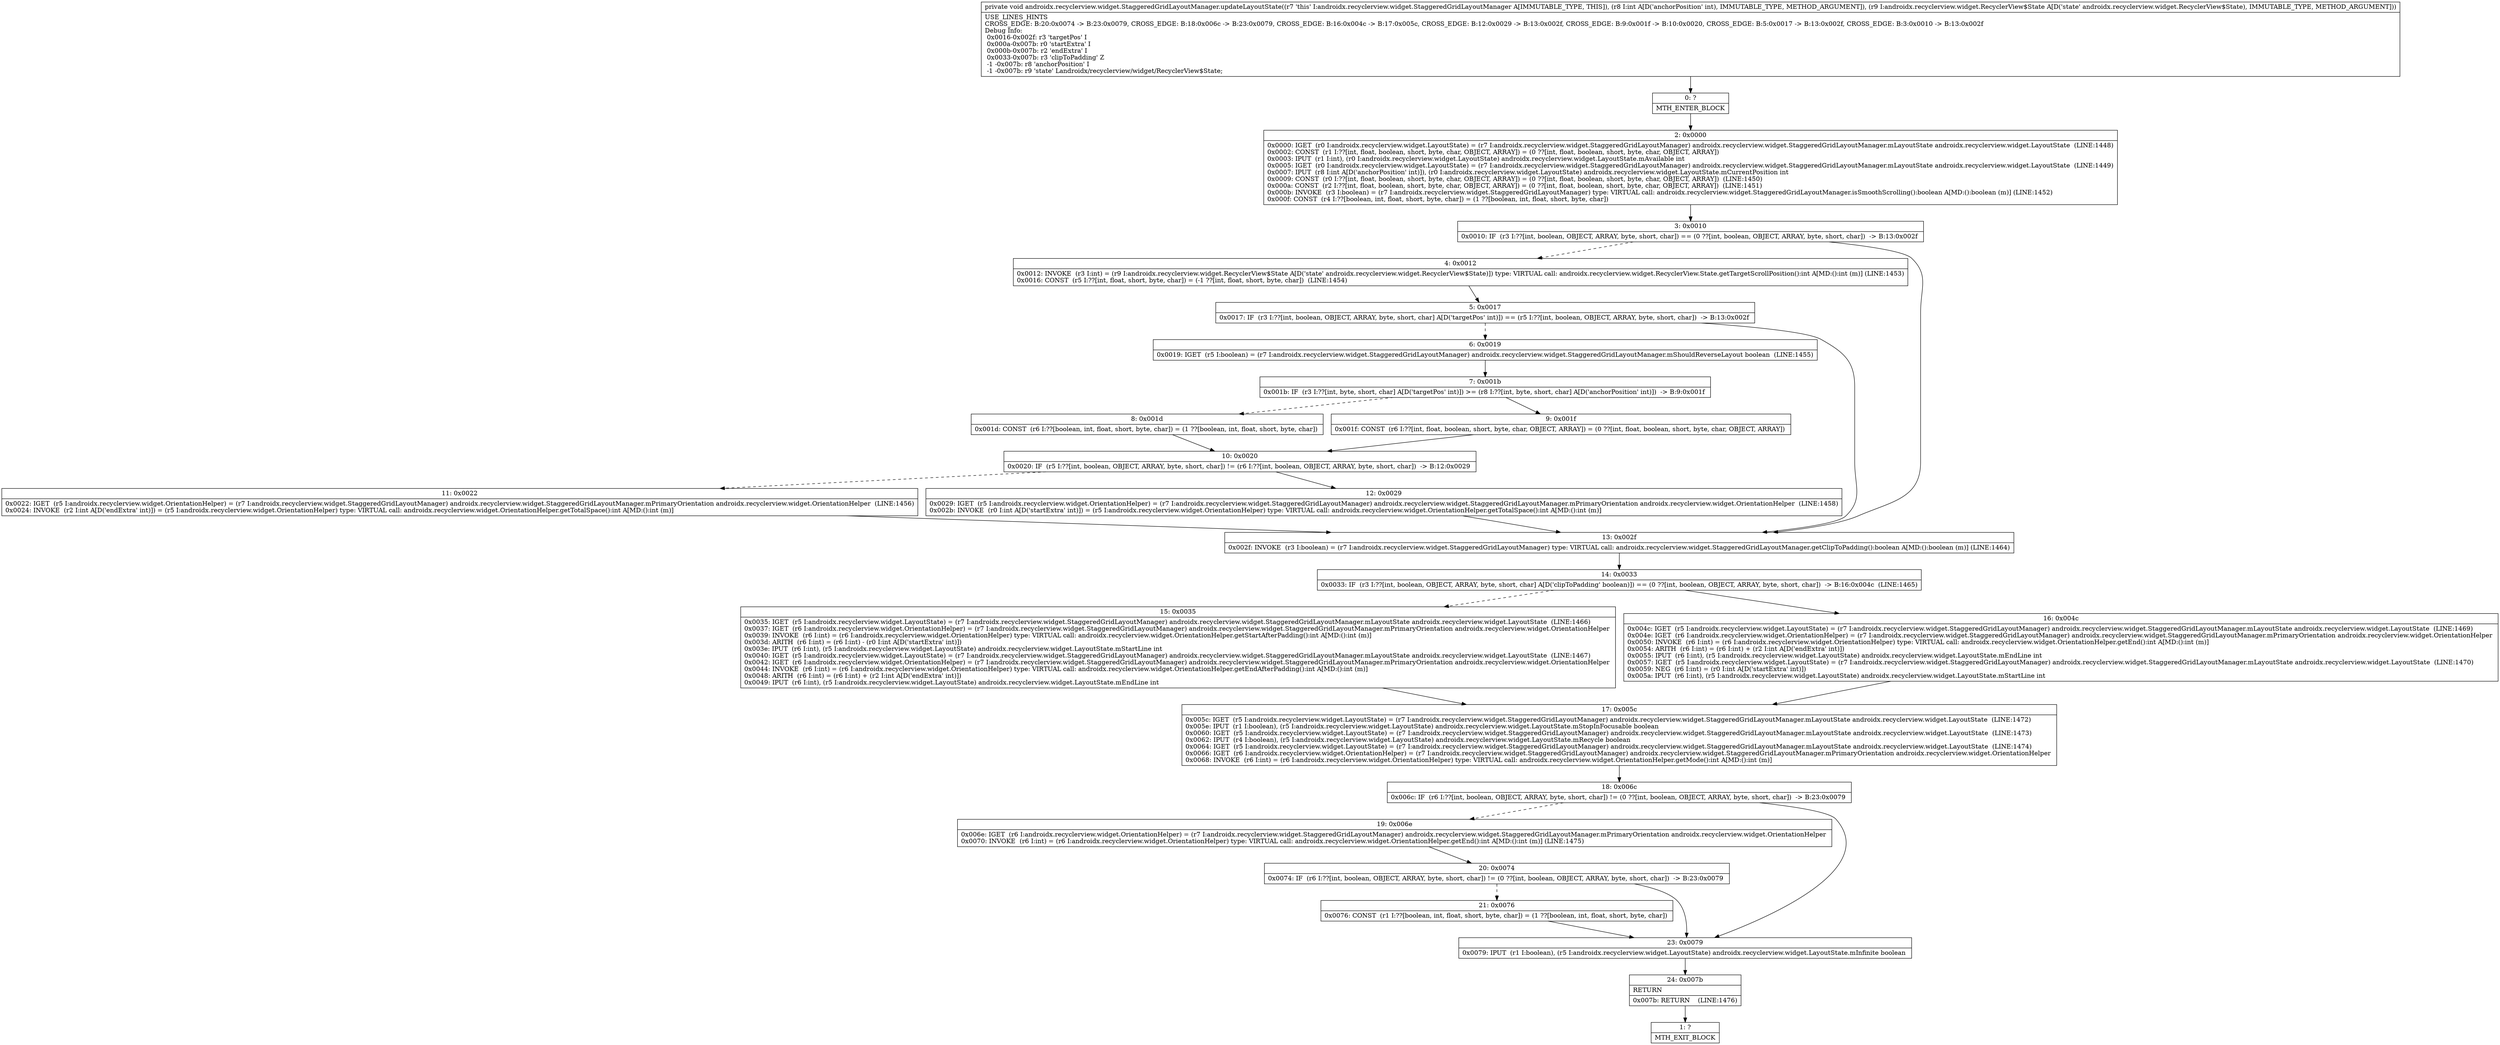 digraph "CFG forandroidx.recyclerview.widget.StaggeredGridLayoutManager.updateLayoutState(ILandroidx\/recyclerview\/widget\/RecyclerView$State;)V" {
Node_0 [shape=record,label="{0\:\ ?|MTH_ENTER_BLOCK\l}"];
Node_2 [shape=record,label="{2\:\ 0x0000|0x0000: IGET  (r0 I:androidx.recyclerview.widget.LayoutState) = (r7 I:androidx.recyclerview.widget.StaggeredGridLayoutManager) androidx.recyclerview.widget.StaggeredGridLayoutManager.mLayoutState androidx.recyclerview.widget.LayoutState  (LINE:1448)\l0x0002: CONST  (r1 I:??[int, float, boolean, short, byte, char, OBJECT, ARRAY]) = (0 ??[int, float, boolean, short, byte, char, OBJECT, ARRAY]) \l0x0003: IPUT  (r1 I:int), (r0 I:androidx.recyclerview.widget.LayoutState) androidx.recyclerview.widget.LayoutState.mAvailable int \l0x0005: IGET  (r0 I:androidx.recyclerview.widget.LayoutState) = (r7 I:androidx.recyclerview.widget.StaggeredGridLayoutManager) androidx.recyclerview.widget.StaggeredGridLayoutManager.mLayoutState androidx.recyclerview.widget.LayoutState  (LINE:1449)\l0x0007: IPUT  (r8 I:int A[D('anchorPosition' int)]), (r0 I:androidx.recyclerview.widget.LayoutState) androidx.recyclerview.widget.LayoutState.mCurrentPosition int \l0x0009: CONST  (r0 I:??[int, float, boolean, short, byte, char, OBJECT, ARRAY]) = (0 ??[int, float, boolean, short, byte, char, OBJECT, ARRAY])  (LINE:1450)\l0x000a: CONST  (r2 I:??[int, float, boolean, short, byte, char, OBJECT, ARRAY]) = (0 ??[int, float, boolean, short, byte, char, OBJECT, ARRAY])  (LINE:1451)\l0x000b: INVOKE  (r3 I:boolean) = (r7 I:androidx.recyclerview.widget.StaggeredGridLayoutManager) type: VIRTUAL call: androidx.recyclerview.widget.StaggeredGridLayoutManager.isSmoothScrolling():boolean A[MD:():boolean (m)] (LINE:1452)\l0x000f: CONST  (r4 I:??[boolean, int, float, short, byte, char]) = (1 ??[boolean, int, float, short, byte, char]) \l}"];
Node_3 [shape=record,label="{3\:\ 0x0010|0x0010: IF  (r3 I:??[int, boolean, OBJECT, ARRAY, byte, short, char]) == (0 ??[int, boolean, OBJECT, ARRAY, byte, short, char])  \-\> B:13:0x002f \l}"];
Node_4 [shape=record,label="{4\:\ 0x0012|0x0012: INVOKE  (r3 I:int) = (r9 I:androidx.recyclerview.widget.RecyclerView$State A[D('state' androidx.recyclerview.widget.RecyclerView$State)]) type: VIRTUAL call: androidx.recyclerview.widget.RecyclerView.State.getTargetScrollPosition():int A[MD:():int (m)] (LINE:1453)\l0x0016: CONST  (r5 I:??[int, float, short, byte, char]) = (\-1 ??[int, float, short, byte, char])  (LINE:1454)\l}"];
Node_5 [shape=record,label="{5\:\ 0x0017|0x0017: IF  (r3 I:??[int, boolean, OBJECT, ARRAY, byte, short, char] A[D('targetPos' int)]) == (r5 I:??[int, boolean, OBJECT, ARRAY, byte, short, char])  \-\> B:13:0x002f \l}"];
Node_6 [shape=record,label="{6\:\ 0x0019|0x0019: IGET  (r5 I:boolean) = (r7 I:androidx.recyclerview.widget.StaggeredGridLayoutManager) androidx.recyclerview.widget.StaggeredGridLayoutManager.mShouldReverseLayout boolean  (LINE:1455)\l}"];
Node_7 [shape=record,label="{7\:\ 0x001b|0x001b: IF  (r3 I:??[int, byte, short, char] A[D('targetPos' int)]) \>= (r8 I:??[int, byte, short, char] A[D('anchorPosition' int)])  \-\> B:9:0x001f \l}"];
Node_8 [shape=record,label="{8\:\ 0x001d|0x001d: CONST  (r6 I:??[boolean, int, float, short, byte, char]) = (1 ??[boolean, int, float, short, byte, char]) \l}"];
Node_10 [shape=record,label="{10\:\ 0x0020|0x0020: IF  (r5 I:??[int, boolean, OBJECT, ARRAY, byte, short, char]) != (r6 I:??[int, boolean, OBJECT, ARRAY, byte, short, char])  \-\> B:12:0x0029 \l}"];
Node_11 [shape=record,label="{11\:\ 0x0022|0x0022: IGET  (r5 I:androidx.recyclerview.widget.OrientationHelper) = (r7 I:androidx.recyclerview.widget.StaggeredGridLayoutManager) androidx.recyclerview.widget.StaggeredGridLayoutManager.mPrimaryOrientation androidx.recyclerview.widget.OrientationHelper  (LINE:1456)\l0x0024: INVOKE  (r2 I:int A[D('endExtra' int)]) = (r5 I:androidx.recyclerview.widget.OrientationHelper) type: VIRTUAL call: androidx.recyclerview.widget.OrientationHelper.getTotalSpace():int A[MD:():int (m)]\l}"];
Node_12 [shape=record,label="{12\:\ 0x0029|0x0029: IGET  (r5 I:androidx.recyclerview.widget.OrientationHelper) = (r7 I:androidx.recyclerview.widget.StaggeredGridLayoutManager) androidx.recyclerview.widget.StaggeredGridLayoutManager.mPrimaryOrientation androidx.recyclerview.widget.OrientationHelper  (LINE:1458)\l0x002b: INVOKE  (r0 I:int A[D('startExtra' int)]) = (r5 I:androidx.recyclerview.widget.OrientationHelper) type: VIRTUAL call: androidx.recyclerview.widget.OrientationHelper.getTotalSpace():int A[MD:():int (m)]\l}"];
Node_9 [shape=record,label="{9\:\ 0x001f|0x001f: CONST  (r6 I:??[int, float, boolean, short, byte, char, OBJECT, ARRAY]) = (0 ??[int, float, boolean, short, byte, char, OBJECT, ARRAY]) \l}"];
Node_13 [shape=record,label="{13\:\ 0x002f|0x002f: INVOKE  (r3 I:boolean) = (r7 I:androidx.recyclerview.widget.StaggeredGridLayoutManager) type: VIRTUAL call: androidx.recyclerview.widget.StaggeredGridLayoutManager.getClipToPadding():boolean A[MD:():boolean (m)] (LINE:1464)\l}"];
Node_14 [shape=record,label="{14\:\ 0x0033|0x0033: IF  (r3 I:??[int, boolean, OBJECT, ARRAY, byte, short, char] A[D('clipToPadding' boolean)]) == (0 ??[int, boolean, OBJECT, ARRAY, byte, short, char])  \-\> B:16:0x004c  (LINE:1465)\l}"];
Node_15 [shape=record,label="{15\:\ 0x0035|0x0035: IGET  (r5 I:androidx.recyclerview.widget.LayoutState) = (r7 I:androidx.recyclerview.widget.StaggeredGridLayoutManager) androidx.recyclerview.widget.StaggeredGridLayoutManager.mLayoutState androidx.recyclerview.widget.LayoutState  (LINE:1466)\l0x0037: IGET  (r6 I:androidx.recyclerview.widget.OrientationHelper) = (r7 I:androidx.recyclerview.widget.StaggeredGridLayoutManager) androidx.recyclerview.widget.StaggeredGridLayoutManager.mPrimaryOrientation androidx.recyclerview.widget.OrientationHelper \l0x0039: INVOKE  (r6 I:int) = (r6 I:androidx.recyclerview.widget.OrientationHelper) type: VIRTUAL call: androidx.recyclerview.widget.OrientationHelper.getStartAfterPadding():int A[MD:():int (m)]\l0x003d: ARITH  (r6 I:int) = (r6 I:int) \- (r0 I:int A[D('startExtra' int)]) \l0x003e: IPUT  (r6 I:int), (r5 I:androidx.recyclerview.widget.LayoutState) androidx.recyclerview.widget.LayoutState.mStartLine int \l0x0040: IGET  (r5 I:androidx.recyclerview.widget.LayoutState) = (r7 I:androidx.recyclerview.widget.StaggeredGridLayoutManager) androidx.recyclerview.widget.StaggeredGridLayoutManager.mLayoutState androidx.recyclerview.widget.LayoutState  (LINE:1467)\l0x0042: IGET  (r6 I:androidx.recyclerview.widget.OrientationHelper) = (r7 I:androidx.recyclerview.widget.StaggeredGridLayoutManager) androidx.recyclerview.widget.StaggeredGridLayoutManager.mPrimaryOrientation androidx.recyclerview.widget.OrientationHelper \l0x0044: INVOKE  (r6 I:int) = (r6 I:androidx.recyclerview.widget.OrientationHelper) type: VIRTUAL call: androidx.recyclerview.widget.OrientationHelper.getEndAfterPadding():int A[MD:():int (m)]\l0x0048: ARITH  (r6 I:int) = (r6 I:int) + (r2 I:int A[D('endExtra' int)]) \l0x0049: IPUT  (r6 I:int), (r5 I:androidx.recyclerview.widget.LayoutState) androidx.recyclerview.widget.LayoutState.mEndLine int \l}"];
Node_17 [shape=record,label="{17\:\ 0x005c|0x005c: IGET  (r5 I:androidx.recyclerview.widget.LayoutState) = (r7 I:androidx.recyclerview.widget.StaggeredGridLayoutManager) androidx.recyclerview.widget.StaggeredGridLayoutManager.mLayoutState androidx.recyclerview.widget.LayoutState  (LINE:1472)\l0x005e: IPUT  (r1 I:boolean), (r5 I:androidx.recyclerview.widget.LayoutState) androidx.recyclerview.widget.LayoutState.mStopInFocusable boolean \l0x0060: IGET  (r5 I:androidx.recyclerview.widget.LayoutState) = (r7 I:androidx.recyclerview.widget.StaggeredGridLayoutManager) androidx.recyclerview.widget.StaggeredGridLayoutManager.mLayoutState androidx.recyclerview.widget.LayoutState  (LINE:1473)\l0x0062: IPUT  (r4 I:boolean), (r5 I:androidx.recyclerview.widget.LayoutState) androidx.recyclerview.widget.LayoutState.mRecycle boolean \l0x0064: IGET  (r5 I:androidx.recyclerview.widget.LayoutState) = (r7 I:androidx.recyclerview.widget.StaggeredGridLayoutManager) androidx.recyclerview.widget.StaggeredGridLayoutManager.mLayoutState androidx.recyclerview.widget.LayoutState  (LINE:1474)\l0x0066: IGET  (r6 I:androidx.recyclerview.widget.OrientationHelper) = (r7 I:androidx.recyclerview.widget.StaggeredGridLayoutManager) androidx.recyclerview.widget.StaggeredGridLayoutManager.mPrimaryOrientation androidx.recyclerview.widget.OrientationHelper \l0x0068: INVOKE  (r6 I:int) = (r6 I:androidx.recyclerview.widget.OrientationHelper) type: VIRTUAL call: androidx.recyclerview.widget.OrientationHelper.getMode():int A[MD:():int (m)]\l}"];
Node_18 [shape=record,label="{18\:\ 0x006c|0x006c: IF  (r6 I:??[int, boolean, OBJECT, ARRAY, byte, short, char]) != (0 ??[int, boolean, OBJECT, ARRAY, byte, short, char])  \-\> B:23:0x0079 \l}"];
Node_19 [shape=record,label="{19\:\ 0x006e|0x006e: IGET  (r6 I:androidx.recyclerview.widget.OrientationHelper) = (r7 I:androidx.recyclerview.widget.StaggeredGridLayoutManager) androidx.recyclerview.widget.StaggeredGridLayoutManager.mPrimaryOrientation androidx.recyclerview.widget.OrientationHelper \l0x0070: INVOKE  (r6 I:int) = (r6 I:androidx.recyclerview.widget.OrientationHelper) type: VIRTUAL call: androidx.recyclerview.widget.OrientationHelper.getEnd():int A[MD:():int (m)] (LINE:1475)\l}"];
Node_20 [shape=record,label="{20\:\ 0x0074|0x0074: IF  (r6 I:??[int, boolean, OBJECT, ARRAY, byte, short, char]) != (0 ??[int, boolean, OBJECT, ARRAY, byte, short, char])  \-\> B:23:0x0079 \l}"];
Node_21 [shape=record,label="{21\:\ 0x0076|0x0076: CONST  (r1 I:??[boolean, int, float, short, byte, char]) = (1 ??[boolean, int, float, short, byte, char]) \l}"];
Node_23 [shape=record,label="{23\:\ 0x0079|0x0079: IPUT  (r1 I:boolean), (r5 I:androidx.recyclerview.widget.LayoutState) androidx.recyclerview.widget.LayoutState.mInfinite boolean \l}"];
Node_24 [shape=record,label="{24\:\ 0x007b|RETURN\l|0x007b: RETURN    (LINE:1476)\l}"];
Node_1 [shape=record,label="{1\:\ ?|MTH_EXIT_BLOCK\l}"];
Node_16 [shape=record,label="{16\:\ 0x004c|0x004c: IGET  (r5 I:androidx.recyclerview.widget.LayoutState) = (r7 I:androidx.recyclerview.widget.StaggeredGridLayoutManager) androidx.recyclerview.widget.StaggeredGridLayoutManager.mLayoutState androidx.recyclerview.widget.LayoutState  (LINE:1469)\l0x004e: IGET  (r6 I:androidx.recyclerview.widget.OrientationHelper) = (r7 I:androidx.recyclerview.widget.StaggeredGridLayoutManager) androidx.recyclerview.widget.StaggeredGridLayoutManager.mPrimaryOrientation androidx.recyclerview.widget.OrientationHelper \l0x0050: INVOKE  (r6 I:int) = (r6 I:androidx.recyclerview.widget.OrientationHelper) type: VIRTUAL call: androidx.recyclerview.widget.OrientationHelper.getEnd():int A[MD:():int (m)]\l0x0054: ARITH  (r6 I:int) = (r6 I:int) + (r2 I:int A[D('endExtra' int)]) \l0x0055: IPUT  (r6 I:int), (r5 I:androidx.recyclerview.widget.LayoutState) androidx.recyclerview.widget.LayoutState.mEndLine int \l0x0057: IGET  (r5 I:androidx.recyclerview.widget.LayoutState) = (r7 I:androidx.recyclerview.widget.StaggeredGridLayoutManager) androidx.recyclerview.widget.StaggeredGridLayoutManager.mLayoutState androidx.recyclerview.widget.LayoutState  (LINE:1470)\l0x0059: NEG  (r6 I:int) = (r0 I:int A[D('startExtra' int)]) \l0x005a: IPUT  (r6 I:int), (r5 I:androidx.recyclerview.widget.LayoutState) androidx.recyclerview.widget.LayoutState.mStartLine int \l}"];
MethodNode[shape=record,label="{private void androidx.recyclerview.widget.StaggeredGridLayoutManager.updateLayoutState((r7 'this' I:androidx.recyclerview.widget.StaggeredGridLayoutManager A[IMMUTABLE_TYPE, THIS]), (r8 I:int A[D('anchorPosition' int), IMMUTABLE_TYPE, METHOD_ARGUMENT]), (r9 I:androidx.recyclerview.widget.RecyclerView$State A[D('state' androidx.recyclerview.widget.RecyclerView$State), IMMUTABLE_TYPE, METHOD_ARGUMENT]))  | USE_LINES_HINTS\lCROSS_EDGE: B:20:0x0074 \-\> B:23:0x0079, CROSS_EDGE: B:18:0x006c \-\> B:23:0x0079, CROSS_EDGE: B:16:0x004c \-\> B:17:0x005c, CROSS_EDGE: B:12:0x0029 \-\> B:13:0x002f, CROSS_EDGE: B:9:0x001f \-\> B:10:0x0020, CROSS_EDGE: B:5:0x0017 \-\> B:13:0x002f, CROSS_EDGE: B:3:0x0010 \-\> B:13:0x002f\lDebug Info:\l  0x0016\-0x002f: r3 'targetPos' I\l  0x000a\-0x007b: r0 'startExtra' I\l  0x000b\-0x007b: r2 'endExtra' I\l  0x0033\-0x007b: r3 'clipToPadding' Z\l  \-1 \-0x007b: r8 'anchorPosition' I\l  \-1 \-0x007b: r9 'state' Landroidx\/recyclerview\/widget\/RecyclerView$State;\l}"];
MethodNode -> Node_0;Node_0 -> Node_2;
Node_2 -> Node_3;
Node_3 -> Node_4[style=dashed];
Node_3 -> Node_13;
Node_4 -> Node_5;
Node_5 -> Node_6[style=dashed];
Node_5 -> Node_13;
Node_6 -> Node_7;
Node_7 -> Node_8[style=dashed];
Node_7 -> Node_9;
Node_8 -> Node_10;
Node_10 -> Node_11[style=dashed];
Node_10 -> Node_12;
Node_11 -> Node_13;
Node_12 -> Node_13;
Node_9 -> Node_10;
Node_13 -> Node_14;
Node_14 -> Node_15[style=dashed];
Node_14 -> Node_16;
Node_15 -> Node_17;
Node_17 -> Node_18;
Node_18 -> Node_19[style=dashed];
Node_18 -> Node_23;
Node_19 -> Node_20;
Node_20 -> Node_21[style=dashed];
Node_20 -> Node_23;
Node_21 -> Node_23;
Node_23 -> Node_24;
Node_24 -> Node_1;
Node_16 -> Node_17;
}

